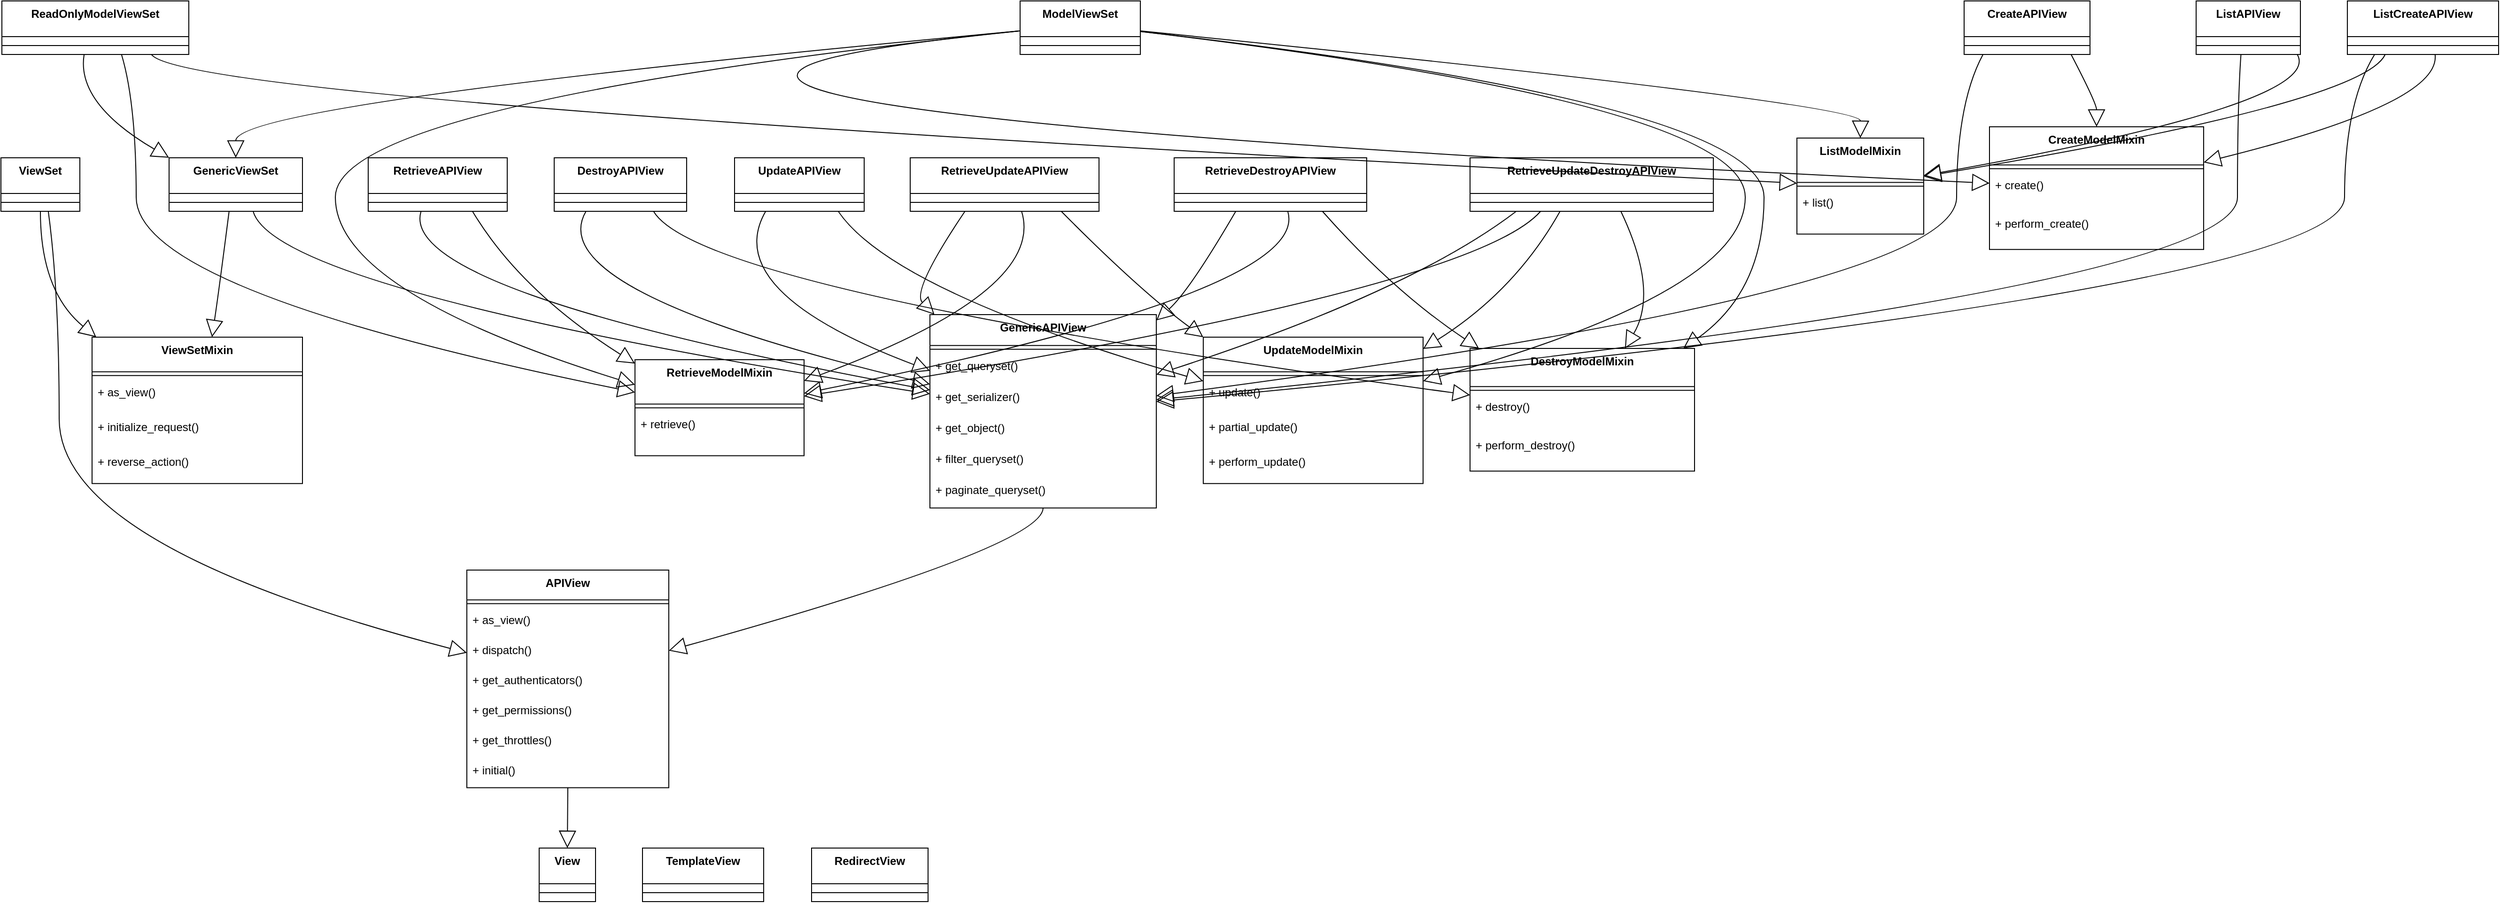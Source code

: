 <mxfile version="27.1.5">
  <diagram name="第 1 页" id="actc35agtgdjfvtxO-NS">
    <mxGraphModel dx="2376" dy="1325" grid="1" gridSize="10" guides="1" tooltips="1" connect="1" arrows="1" fold="1" page="1" pageScale="1" pageWidth="827" pageHeight="1169" math="0" shadow="0">
      <root>
        <mxCell id="0" />
        <mxCell id="1" parent="0" />
        <mxCell id="tINzB2LHruF0UwKxHcfC-1" value="View" style="swimlane;fontStyle=1;align=center;verticalAlign=top;childLayout=stackLayout;horizontal=1;startSize=38;horizontalStack=0;resizeParent=1;resizeParentMax=0;resizeLast=0;collapsible=0;marginBottom=0;" vertex="1" parent="1">
          <mxGeometry x="593" y="922" width="60" height="57" as="geometry" />
        </mxCell>
        <mxCell id="tINzB2LHruF0UwKxHcfC-2" style="line;strokeWidth=1;fillColor=none;align=left;verticalAlign=middle;spacingTop=-1;spacingLeft=3;spacingRight=3;rotatable=0;labelPosition=right;points=[];portConstraint=eastwest;strokeColor=inherit;" vertex="1" parent="tINzB2LHruF0UwKxHcfC-1">
          <mxGeometry y="38" width="60" height="19" as="geometry" />
        </mxCell>
        <mxCell id="tINzB2LHruF0UwKxHcfC-3" value="TemplateView" style="swimlane;fontStyle=1;align=center;verticalAlign=top;childLayout=stackLayout;horizontal=1;startSize=38;horizontalStack=0;resizeParent=1;resizeParentMax=0;resizeLast=0;collapsible=0;marginBottom=0;" vertex="1" parent="1">
          <mxGeometry x="703" y="922" width="129" height="57" as="geometry" />
        </mxCell>
        <mxCell id="tINzB2LHruF0UwKxHcfC-4" style="line;strokeWidth=1;fillColor=none;align=left;verticalAlign=middle;spacingTop=-1;spacingLeft=3;spacingRight=3;rotatable=0;labelPosition=right;points=[];portConstraint=eastwest;strokeColor=inherit;" vertex="1" parent="tINzB2LHruF0UwKxHcfC-3">
          <mxGeometry y="38" width="129" height="19" as="geometry" />
        </mxCell>
        <mxCell id="tINzB2LHruF0UwKxHcfC-5" value="RedirectView" style="swimlane;fontStyle=1;align=center;verticalAlign=top;childLayout=stackLayout;horizontal=1;startSize=38;horizontalStack=0;resizeParent=1;resizeParentMax=0;resizeLast=0;collapsible=0;marginBottom=0;" vertex="1" parent="1">
          <mxGeometry x="883" y="922" width="124" height="57" as="geometry" />
        </mxCell>
        <mxCell id="tINzB2LHruF0UwKxHcfC-6" style="line;strokeWidth=1;fillColor=none;align=left;verticalAlign=middle;spacingTop=-1;spacingLeft=3;spacingRight=3;rotatable=0;labelPosition=right;points=[];portConstraint=eastwest;strokeColor=inherit;" vertex="1" parent="tINzB2LHruF0UwKxHcfC-5">
          <mxGeometry y="38" width="124" height="19" as="geometry" />
        </mxCell>
        <mxCell id="tINzB2LHruF0UwKxHcfC-7" value="APIView" style="swimlane;fontStyle=1;align=center;verticalAlign=top;childLayout=stackLayout;horizontal=1;startSize=31.733;horizontalStack=0;resizeParent=1;resizeParentMax=0;resizeLast=0;collapsible=0;marginBottom=0;" vertex="1" parent="1">
          <mxGeometry x="516" y="626" width="215" height="231.733" as="geometry" />
        </mxCell>
        <mxCell id="tINzB2LHruF0UwKxHcfC-8" style="line;strokeWidth=1;fillColor=none;align=left;verticalAlign=middle;spacingTop=-1;spacingLeft=3;spacingRight=3;rotatable=0;labelPosition=right;points=[];portConstraint=eastwest;strokeColor=inherit;" vertex="1" parent="tINzB2LHruF0UwKxHcfC-7">
          <mxGeometry y="31.733" width="215" height="8" as="geometry" />
        </mxCell>
        <mxCell id="tINzB2LHruF0UwKxHcfC-9" value="+ as_view()" style="text;strokeColor=none;fillColor=none;align=left;verticalAlign=top;spacingLeft=4;spacingRight=4;overflow=hidden;rotatable=0;points=[[0,0.5],[1,0.5]];portConstraint=eastwest;" vertex="1" parent="tINzB2LHruF0UwKxHcfC-7">
          <mxGeometry y="39.733" width="215" height="32" as="geometry" />
        </mxCell>
        <mxCell id="tINzB2LHruF0UwKxHcfC-10" value="+ dispatch()" style="text;strokeColor=none;fillColor=none;align=left;verticalAlign=top;spacingLeft=4;spacingRight=4;overflow=hidden;rotatable=0;points=[[0,0.5],[1,0.5]];portConstraint=eastwest;" vertex="1" parent="tINzB2LHruF0UwKxHcfC-7">
          <mxGeometry y="71.733" width="215" height="32" as="geometry" />
        </mxCell>
        <mxCell id="tINzB2LHruF0UwKxHcfC-11" value="+ get_authenticators()" style="text;strokeColor=none;fillColor=none;align=left;verticalAlign=top;spacingLeft=4;spacingRight=4;overflow=hidden;rotatable=0;points=[[0,0.5],[1,0.5]];portConstraint=eastwest;" vertex="1" parent="tINzB2LHruF0UwKxHcfC-7">
          <mxGeometry y="103.733" width="215" height="32" as="geometry" />
        </mxCell>
        <mxCell id="tINzB2LHruF0UwKxHcfC-12" value="+ get_permissions()" style="text;strokeColor=none;fillColor=none;align=left;verticalAlign=top;spacingLeft=4;spacingRight=4;overflow=hidden;rotatable=0;points=[[0,0.5],[1,0.5]];portConstraint=eastwest;" vertex="1" parent="tINzB2LHruF0UwKxHcfC-7">
          <mxGeometry y="135.733" width="215" height="32" as="geometry" />
        </mxCell>
        <mxCell id="tINzB2LHruF0UwKxHcfC-13" value="+ get_throttles()" style="text;strokeColor=none;fillColor=none;align=left;verticalAlign=top;spacingLeft=4;spacingRight=4;overflow=hidden;rotatable=0;points=[[0,0.5],[1,0.5]];portConstraint=eastwest;" vertex="1" parent="tINzB2LHruF0UwKxHcfC-7">
          <mxGeometry y="167.733" width="215" height="32" as="geometry" />
        </mxCell>
        <mxCell id="tINzB2LHruF0UwKxHcfC-14" value="+ initial()" style="text;strokeColor=none;fillColor=none;align=left;verticalAlign=top;spacingLeft=4;spacingRight=4;overflow=hidden;rotatable=0;points=[[0,0.5],[1,0.5]];portConstraint=eastwest;" vertex="1" parent="tINzB2LHruF0UwKxHcfC-7">
          <mxGeometry y="199.733" width="215" height="32" as="geometry" />
        </mxCell>
        <mxCell id="tINzB2LHruF0UwKxHcfC-15" value="GenericAPIView" style="swimlane;fontStyle=1;align=center;verticalAlign=top;childLayout=stackLayout;horizontal=1;startSize=32.923;horizontalStack=0;resizeParent=1;resizeParentMax=0;resizeLast=0;collapsible=0;marginBottom=0;" vertex="1" parent="1">
          <mxGeometry x="1009" y="354" width="241" height="205.923" as="geometry" />
        </mxCell>
        <mxCell id="tINzB2LHruF0UwKxHcfC-16" style="line;strokeWidth=1;fillColor=none;align=left;verticalAlign=middle;spacingTop=-1;spacingLeft=3;spacingRight=3;rotatable=0;labelPosition=right;points=[];portConstraint=eastwest;strokeColor=inherit;" vertex="1" parent="tINzB2LHruF0UwKxHcfC-15">
          <mxGeometry y="32.923" width="241" height="8" as="geometry" />
        </mxCell>
        <mxCell id="tINzB2LHruF0UwKxHcfC-17" value="+ get_queryset()" style="text;strokeColor=none;fillColor=none;align=left;verticalAlign=top;spacingLeft=4;spacingRight=4;overflow=hidden;rotatable=0;points=[[0,0.5],[1,0.5]];portConstraint=eastwest;" vertex="1" parent="tINzB2LHruF0UwKxHcfC-15">
          <mxGeometry y="40.923" width="241" height="33" as="geometry" />
        </mxCell>
        <mxCell id="tINzB2LHruF0UwKxHcfC-18" value="+ get_serializer()" style="text;strokeColor=none;fillColor=none;align=left;verticalAlign=top;spacingLeft=4;spacingRight=4;overflow=hidden;rotatable=0;points=[[0,0.5],[1,0.5]];portConstraint=eastwest;" vertex="1" parent="tINzB2LHruF0UwKxHcfC-15">
          <mxGeometry y="73.923" width="241" height="33" as="geometry" />
        </mxCell>
        <mxCell id="tINzB2LHruF0UwKxHcfC-19" value="+ get_object()" style="text;strokeColor=none;fillColor=none;align=left;verticalAlign=top;spacingLeft=4;spacingRight=4;overflow=hidden;rotatable=0;points=[[0,0.5],[1,0.5]];portConstraint=eastwest;" vertex="1" parent="tINzB2LHruF0UwKxHcfC-15">
          <mxGeometry y="106.923" width="241" height="33" as="geometry" />
        </mxCell>
        <mxCell id="tINzB2LHruF0UwKxHcfC-20" value="+ filter_queryset()" style="text;strokeColor=none;fillColor=none;align=left;verticalAlign=top;spacingLeft=4;spacingRight=4;overflow=hidden;rotatable=0;points=[[0,0.5],[1,0.5]];portConstraint=eastwest;" vertex="1" parent="tINzB2LHruF0UwKxHcfC-15">
          <mxGeometry y="139.923" width="241" height="33" as="geometry" />
        </mxCell>
        <mxCell id="tINzB2LHruF0UwKxHcfC-21" value="+ paginate_queryset()" style="text;strokeColor=none;fillColor=none;align=left;verticalAlign=top;spacingLeft=4;spacingRight=4;overflow=hidden;rotatable=0;points=[[0,0.5],[1,0.5]];portConstraint=eastwest;" vertex="1" parent="tINzB2LHruF0UwKxHcfC-15">
          <mxGeometry y="172.923" width="241" height="33" as="geometry" />
        </mxCell>
        <mxCell id="tINzB2LHruF0UwKxHcfC-22" value="ViewSetMixin" style="swimlane;fontStyle=1;align=center;verticalAlign=top;childLayout=stackLayout;horizontal=1;startSize=36.889;horizontalStack=0;resizeParent=1;resizeParentMax=0;resizeLast=0;collapsible=0;marginBottom=0;" vertex="1" parent="1">
          <mxGeometry x="117" y="378" width="224" height="155.889" as="geometry" />
        </mxCell>
        <mxCell id="tINzB2LHruF0UwKxHcfC-23" style="line;strokeWidth=1;fillColor=none;align=left;verticalAlign=middle;spacingTop=-1;spacingLeft=3;spacingRight=3;rotatable=0;labelPosition=right;points=[];portConstraint=eastwest;strokeColor=inherit;" vertex="1" parent="tINzB2LHruF0UwKxHcfC-22">
          <mxGeometry y="36.889" width="224" height="8" as="geometry" />
        </mxCell>
        <mxCell id="tINzB2LHruF0UwKxHcfC-24" value="+ as_view()" style="text;strokeColor=none;fillColor=none;align=left;verticalAlign=top;spacingLeft=4;spacingRight=4;overflow=hidden;rotatable=0;points=[[0,0.5],[1,0.5]];portConstraint=eastwest;" vertex="1" parent="tINzB2LHruF0UwKxHcfC-22">
          <mxGeometry y="44.889" width="224" height="37" as="geometry" />
        </mxCell>
        <mxCell id="tINzB2LHruF0UwKxHcfC-25" value="+ initialize_request()" style="text;strokeColor=none;fillColor=none;align=left;verticalAlign=top;spacingLeft=4;spacingRight=4;overflow=hidden;rotatable=0;points=[[0,0.5],[1,0.5]];portConstraint=eastwest;" vertex="1" parent="tINzB2LHruF0UwKxHcfC-22">
          <mxGeometry y="81.889" width="224" height="37" as="geometry" />
        </mxCell>
        <mxCell id="tINzB2LHruF0UwKxHcfC-26" value="+ reverse_action()" style="text;strokeColor=none;fillColor=none;align=left;verticalAlign=top;spacingLeft=4;spacingRight=4;overflow=hidden;rotatable=0;points=[[0,0.5],[1,0.5]];portConstraint=eastwest;" vertex="1" parent="tINzB2LHruF0UwKxHcfC-22">
          <mxGeometry y="118.889" width="224" height="37" as="geometry" />
        </mxCell>
        <mxCell id="tINzB2LHruF0UwKxHcfC-27" value="ViewSet" style="swimlane;fontStyle=1;align=center;verticalAlign=top;childLayout=stackLayout;horizontal=1;startSize=38;horizontalStack=0;resizeParent=1;resizeParentMax=0;resizeLast=0;collapsible=0;marginBottom=0;" vertex="1" parent="1">
          <mxGeometry x="20" y="187" width="84" height="57" as="geometry" />
        </mxCell>
        <mxCell id="tINzB2LHruF0UwKxHcfC-28" style="line;strokeWidth=1;fillColor=none;align=left;verticalAlign=middle;spacingTop=-1;spacingLeft=3;spacingRight=3;rotatable=0;labelPosition=right;points=[];portConstraint=eastwest;strokeColor=inherit;" vertex="1" parent="tINzB2LHruF0UwKxHcfC-27">
          <mxGeometry y="38" width="84" height="19" as="geometry" />
        </mxCell>
        <mxCell id="tINzB2LHruF0UwKxHcfC-29" value="GenericViewSet" style="swimlane;fontStyle=1;align=center;verticalAlign=top;childLayout=stackLayout;horizontal=1;startSize=38;horizontalStack=0;resizeParent=1;resizeParentMax=0;resizeLast=0;collapsible=0;marginBottom=0;" vertex="1" parent="1">
          <mxGeometry x="199" y="187" width="142" height="57" as="geometry" />
        </mxCell>
        <mxCell id="tINzB2LHruF0UwKxHcfC-30" style="line;strokeWidth=1;fillColor=none;align=left;verticalAlign=middle;spacingTop=-1;spacingLeft=3;spacingRight=3;rotatable=0;labelPosition=right;points=[];portConstraint=eastwest;strokeColor=inherit;" vertex="1" parent="tINzB2LHruF0UwKxHcfC-29">
          <mxGeometry y="38" width="142" height="19" as="geometry" />
        </mxCell>
        <mxCell id="tINzB2LHruF0UwKxHcfC-31" value="ReadOnlyModelViewSet" style="swimlane;fontStyle=1;align=center;verticalAlign=top;childLayout=stackLayout;horizontal=1;startSize=38;horizontalStack=0;resizeParent=1;resizeParentMax=0;resizeLast=0;collapsible=0;marginBottom=0;" vertex="1" parent="1">
          <mxGeometry x="21" y="20" width="199" height="57" as="geometry" />
        </mxCell>
        <mxCell id="tINzB2LHruF0UwKxHcfC-32" style="line;strokeWidth=1;fillColor=none;align=left;verticalAlign=middle;spacingTop=-1;spacingLeft=3;spacingRight=3;rotatable=0;labelPosition=right;points=[];portConstraint=eastwest;strokeColor=inherit;" vertex="1" parent="tINzB2LHruF0UwKxHcfC-31">
          <mxGeometry y="38" width="199" height="19" as="geometry" />
        </mxCell>
        <mxCell id="tINzB2LHruF0UwKxHcfC-33" value="ModelViewSet" style="swimlane;fontStyle=1;align=center;verticalAlign=top;childLayout=stackLayout;horizontal=1;startSize=38;horizontalStack=0;resizeParent=1;resizeParentMax=0;resizeLast=0;collapsible=0;marginBottom=0;" vertex="1" parent="1">
          <mxGeometry x="1105" y="20" width="128" height="57" as="geometry" />
        </mxCell>
        <mxCell id="tINzB2LHruF0UwKxHcfC-34" style="line;strokeWidth=1;fillColor=none;align=left;verticalAlign=middle;spacingTop=-1;spacingLeft=3;spacingRight=3;rotatable=0;labelPosition=right;points=[];portConstraint=eastwest;strokeColor=inherit;" vertex="1" parent="tINzB2LHruF0UwKxHcfC-33">
          <mxGeometry y="38" width="128" height="19" as="geometry" />
        </mxCell>
        <mxCell id="tINzB2LHruF0UwKxHcfC-35" value="CreateModelMixin" style="swimlane;fontStyle=1;align=center;verticalAlign=top;childLayout=stackLayout;horizontal=1;startSize=40.571;horizontalStack=0;resizeParent=1;resizeParentMax=0;resizeLast=0;collapsible=0;marginBottom=0;" vertex="1" parent="1">
          <mxGeometry x="2137" y="154" width="228" height="130.571" as="geometry" />
        </mxCell>
        <mxCell id="tINzB2LHruF0UwKxHcfC-36" style="line;strokeWidth=1;fillColor=none;align=left;verticalAlign=middle;spacingTop=-1;spacingLeft=3;spacingRight=3;rotatable=0;labelPosition=right;points=[];portConstraint=eastwest;strokeColor=inherit;" vertex="1" parent="tINzB2LHruF0UwKxHcfC-35">
          <mxGeometry y="40.571" width="228" height="8" as="geometry" />
        </mxCell>
        <mxCell id="tINzB2LHruF0UwKxHcfC-37" value="+ create()" style="text;strokeColor=none;fillColor=none;align=left;verticalAlign=top;spacingLeft=4;spacingRight=4;overflow=hidden;rotatable=0;points=[[0,0.5],[1,0.5]];portConstraint=eastwest;" vertex="1" parent="tINzB2LHruF0UwKxHcfC-35">
          <mxGeometry y="48.571" width="228" height="41" as="geometry" />
        </mxCell>
        <mxCell id="tINzB2LHruF0UwKxHcfC-38" value="+ perform_create()" style="text;strokeColor=none;fillColor=none;align=left;verticalAlign=top;spacingLeft=4;spacingRight=4;overflow=hidden;rotatable=0;points=[[0,0.5],[1,0.5]];portConstraint=eastwest;" vertex="1" parent="tINzB2LHruF0UwKxHcfC-35">
          <mxGeometry y="89.571" width="228" height="41" as="geometry" />
        </mxCell>
        <mxCell id="tINzB2LHruF0UwKxHcfC-39" value="ListModelMixin" style="swimlane;fontStyle=1;align=center;verticalAlign=top;childLayout=stackLayout;horizontal=1;startSize=47.2;horizontalStack=0;resizeParent=1;resizeParentMax=0;resizeLast=0;collapsible=0;marginBottom=0;" vertex="1" parent="1">
          <mxGeometry x="1932" y="166" width="135" height="102.2" as="geometry" />
        </mxCell>
        <mxCell id="tINzB2LHruF0UwKxHcfC-40" style="line;strokeWidth=1;fillColor=none;align=left;verticalAlign=middle;spacingTop=-1;spacingLeft=3;spacingRight=3;rotatable=0;labelPosition=right;points=[];portConstraint=eastwest;strokeColor=inherit;" vertex="1" parent="tINzB2LHruF0UwKxHcfC-39">
          <mxGeometry y="47.2" width="135" height="8" as="geometry" />
        </mxCell>
        <mxCell id="tINzB2LHruF0UwKxHcfC-41" value="+ list()" style="text;strokeColor=none;fillColor=none;align=left;verticalAlign=top;spacingLeft=4;spacingRight=4;overflow=hidden;rotatable=0;points=[[0,0.5],[1,0.5]];portConstraint=eastwest;" vertex="1" parent="tINzB2LHruF0UwKxHcfC-39">
          <mxGeometry y="55.2" width="135" height="47" as="geometry" />
        </mxCell>
        <mxCell id="tINzB2LHruF0UwKxHcfC-42" value="RetrieveModelMixin" style="swimlane;fontStyle=1;align=center;verticalAlign=top;childLayout=stackLayout;horizontal=1;startSize=47.2;horizontalStack=0;resizeParent=1;resizeParentMax=0;resizeLast=0;collapsible=0;marginBottom=0;" vertex="1" parent="1">
          <mxGeometry x="695" y="402" width="180" height="102.2" as="geometry" />
        </mxCell>
        <mxCell id="tINzB2LHruF0UwKxHcfC-43" style="line;strokeWidth=1;fillColor=none;align=left;verticalAlign=middle;spacingTop=-1;spacingLeft=3;spacingRight=3;rotatable=0;labelPosition=right;points=[];portConstraint=eastwest;strokeColor=inherit;" vertex="1" parent="tINzB2LHruF0UwKxHcfC-42">
          <mxGeometry y="47.2" width="180" height="8" as="geometry" />
        </mxCell>
        <mxCell id="tINzB2LHruF0UwKxHcfC-44" value="+ retrieve()" style="text;strokeColor=none;fillColor=none;align=left;verticalAlign=top;spacingLeft=4;spacingRight=4;overflow=hidden;rotatable=0;points=[[0,0.5],[1,0.5]];portConstraint=eastwest;" vertex="1" parent="tINzB2LHruF0UwKxHcfC-42">
          <mxGeometry y="55.2" width="180" height="47" as="geometry" />
        </mxCell>
        <mxCell id="tINzB2LHruF0UwKxHcfC-45" value="UpdateModelMixin" style="swimlane;fontStyle=1;align=center;verticalAlign=top;childLayout=stackLayout;horizontal=1;startSize=36.889;horizontalStack=0;resizeParent=1;resizeParentMax=0;resizeLast=0;collapsible=0;marginBottom=0;" vertex="1" parent="1">
          <mxGeometry x="1300" y="378" width="234" height="155.889" as="geometry" />
        </mxCell>
        <mxCell id="tINzB2LHruF0UwKxHcfC-46" style="line;strokeWidth=1;fillColor=none;align=left;verticalAlign=middle;spacingTop=-1;spacingLeft=3;spacingRight=3;rotatable=0;labelPosition=right;points=[];portConstraint=eastwest;strokeColor=inherit;" vertex="1" parent="tINzB2LHruF0UwKxHcfC-45">
          <mxGeometry y="36.889" width="234" height="8" as="geometry" />
        </mxCell>
        <mxCell id="tINzB2LHruF0UwKxHcfC-47" value="+ update()" style="text;strokeColor=none;fillColor=none;align=left;verticalAlign=top;spacingLeft=4;spacingRight=4;overflow=hidden;rotatable=0;points=[[0,0.5],[1,0.5]];portConstraint=eastwest;" vertex="1" parent="tINzB2LHruF0UwKxHcfC-45">
          <mxGeometry y="44.889" width="234" height="37" as="geometry" />
        </mxCell>
        <mxCell id="tINzB2LHruF0UwKxHcfC-48" value="+ partial_update()" style="text;strokeColor=none;fillColor=none;align=left;verticalAlign=top;spacingLeft=4;spacingRight=4;overflow=hidden;rotatable=0;points=[[0,0.5],[1,0.5]];portConstraint=eastwest;" vertex="1" parent="tINzB2LHruF0UwKxHcfC-45">
          <mxGeometry y="81.889" width="234" height="37" as="geometry" />
        </mxCell>
        <mxCell id="tINzB2LHruF0UwKxHcfC-49" value="+ perform_update()" style="text;strokeColor=none;fillColor=none;align=left;verticalAlign=top;spacingLeft=4;spacingRight=4;overflow=hidden;rotatable=0;points=[[0,0.5],[1,0.5]];portConstraint=eastwest;" vertex="1" parent="tINzB2LHruF0UwKxHcfC-45">
          <mxGeometry y="118.889" width="234" height="37" as="geometry" />
        </mxCell>
        <mxCell id="tINzB2LHruF0UwKxHcfC-50" value="DestroyModelMixin" style="swimlane;fontStyle=1;align=center;verticalAlign=top;childLayout=stackLayout;horizontal=1;startSize=40.571;horizontalStack=0;resizeParent=1;resizeParentMax=0;resizeLast=0;collapsible=0;marginBottom=0;" vertex="1" parent="1">
          <mxGeometry x="1584" y="390" width="239" height="130.571" as="geometry" />
        </mxCell>
        <mxCell id="tINzB2LHruF0UwKxHcfC-51" style="line;strokeWidth=1;fillColor=none;align=left;verticalAlign=middle;spacingTop=-1;spacingLeft=3;spacingRight=3;rotatable=0;labelPosition=right;points=[];portConstraint=eastwest;strokeColor=inherit;" vertex="1" parent="tINzB2LHruF0UwKxHcfC-50">
          <mxGeometry y="40.571" width="239" height="8" as="geometry" />
        </mxCell>
        <mxCell id="tINzB2LHruF0UwKxHcfC-52" value="+ destroy()" style="text;strokeColor=none;fillColor=none;align=left;verticalAlign=top;spacingLeft=4;spacingRight=4;overflow=hidden;rotatable=0;points=[[0,0.5],[1,0.5]];portConstraint=eastwest;" vertex="1" parent="tINzB2LHruF0UwKxHcfC-50">
          <mxGeometry y="48.571" width="239" height="41" as="geometry" />
        </mxCell>
        <mxCell id="tINzB2LHruF0UwKxHcfC-53" value="+ perform_destroy()" style="text;strokeColor=none;fillColor=none;align=left;verticalAlign=top;spacingLeft=4;spacingRight=4;overflow=hidden;rotatable=0;points=[[0,0.5],[1,0.5]];portConstraint=eastwest;" vertex="1" parent="tINzB2LHruF0UwKxHcfC-50">
          <mxGeometry y="89.571" width="239" height="41" as="geometry" />
        </mxCell>
        <mxCell id="tINzB2LHruF0UwKxHcfC-54" value="CreateAPIView" style="swimlane;fontStyle=1;align=center;verticalAlign=top;childLayout=stackLayout;horizontal=1;startSize=38;horizontalStack=0;resizeParent=1;resizeParentMax=0;resizeLast=0;collapsible=0;marginBottom=0;" vertex="1" parent="1">
          <mxGeometry x="2110" y="20" width="134" height="57" as="geometry" />
        </mxCell>
        <mxCell id="tINzB2LHruF0UwKxHcfC-55" style="line;strokeWidth=1;fillColor=none;align=left;verticalAlign=middle;spacingTop=-1;spacingLeft=3;spacingRight=3;rotatable=0;labelPosition=right;points=[];portConstraint=eastwest;strokeColor=inherit;" vertex="1" parent="tINzB2LHruF0UwKxHcfC-54">
          <mxGeometry y="38" width="134" height="19" as="geometry" />
        </mxCell>
        <mxCell id="tINzB2LHruF0UwKxHcfC-56" value="ListAPIView" style="swimlane;fontStyle=1;align=center;verticalAlign=top;childLayout=stackLayout;horizontal=1;startSize=38;horizontalStack=0;resizeParent=1;resizeParentMax=0;resizeLast=0;collapsible=0;marginBottom=0;" vertex="1" parent="1">
          <mxGeometry x="2357" y="20" width="111" height="57" as="geometry" />
        </mxCell>
        <mxCell id="tINzB2LHruF0UwKxHcfC-57" style="line;strokeWidth=1;fillColor=none;align=left;verticalAlign=middle;spacingTop=-1;spacingLeft=3;spacingRight=3;rotatable=0;labelPosition=right;points=[];portConstraint=eastwest;strokeColor=inherit;" vertex="1" parent="tINzB2LHruF0UwKxHcfC-56">
          <mxGeometry y="38" width="111" height="19" as="geometry" />
        </mxCell>
        <mxCell id="tINzB2LHruF0UwKxHcfC-58" value="RetrieveAPIView" style="swimlane;fontStyle=1;align=center;verticalAlign=top;childLayout=stackLayout;horizontal=1;startSize=38;horizontalStack=0;resizeParent=1;resizeParentMax=0;resizeLast=0;collapsible=0;marginBottom=0;" vertex="1" parent="1">
          <mxGeometry x="411" y="187" width="148" height="57" as="geometry" />
        </mxCell>
        <mxCell id="tINzB2LHruF0UwKxHcfC-59" style="line;strokeWidth=1;fillColor=none;align=left;verticalAlign=middle;spacingTop=-1;spacingLeft=3;spacingRight=3;rotatable=0;labelPosition=right;points=[];portConstraint=eastwest;strokeColor=inherit;" vertex="1" parent="tINzB2LHruF0UwKxHcfC-58">
          <mxGeometry y="38" width="148" height="19" as="geometry" />
        </mxCell>
        <mxCell id="tINzB2LHruF0UwKxHcfC-60" value="DestroyAPIView" style="swimlane;fontStyle=1;align=center;verticalAlign=top;childLayout=stackLayout;horizontal=1;startSize=38;horizontalStack=0;resizeParent=1;resizeParentMax=0;resizeLast=0;collapsible=0;marginBottom=0;" vertex="1" parent="1">
          <mxGeometry x="609" y="187" width="141" height="57" as="geometry" />
        </mxCell>
        <mxCell id="tINzB2LHruF0UwKxHcfC-61" style="line;strokeWidth=1;fillColor=none;align=left;verticalAlign=middle;spacingTop=-1;spacingLeft=3;spacingRight=3;rotatable=0;labelPosition=right;points=[];portConstraint=eastwest;strokeColor=inherit;" vertex="1" parent="tINzB2LHruF0UwKxHcfC-60">
          <mxGeometry y="38" width="141" height="19" as="geometry" />
        </mxCell>
        <mxCell id="tINzB2LHruF0UwKxHcfC-62" value="UpdateAPIView" style="swimlane;fontStyle=1;align=center;verticalAlign=top;childLayout=stackLayout;horizontal=1;startSize=38;horizontalStack=0;resizeParent=1;resizeParentMax=0;resizeLast=0;collapsible=0;marginBottom=0;" vertex="1" parent="1">
          <mxGeometry x="801" y="187" width="138" height="57" as="geometry" />
        </mxCell>
        <mxCell id="tINzB2LHruF0UwKxHcfC-63" style="line;strokeWidth=1;fillColor=none;align=left;verticalAlign=middle;spacingTop=-1;spacingLeft=3;spacingRight=3;rotatable=0;labelPosition=right;points=[];portConstraint=eastwest;strokeColor=inherit;" vertex="1" parent="tINzB2LHruF0UwKxHcfC-62">
          <mxGeometry y="38" width="138" height="19" as="geometry" />
        </mxCell>
        <mxCell id="tINzB2LHruF0UwKxHcfC-64" value="ListCreateAPIView" style="swimlane;fontStyle=1;align=center;verticalAlign=top;childLayout=stackLayout;horizontal=1;startSize=38;horizontalStack=0;resizeParent=1;resizeParentMax=0;resizeLast=0;collapsible=0;marginBottom=0;" vertex="1" parent="1">
          <mxGeometry x="2518" y="20" width="161" height="57" as="geometry" />
        </mxCell>
        <mxCell id="tINzB2LHruF0UwKxHcfC-65" style="line;strokeWidth=1;fillColor=none;align=left;verticalAlign=middle;spacingTop=-1;spacingLeft=3;spacingRight=3;rotatable=0;labelPosition=right;points=[];portConstraint=eastwest;strokeColor=inherit;" vertex="1" parent="tINzB2LHruF0UwKxHcfC-64">
          <mxGeometry y="38" width="161" height="19" as="geometry" />
        </mxCell>
        <mxCell id="tINzB2LHruF0UwKxHcfC-66" value="RetrieveUpdateAPIView" style="swimlane;fontStyle=1;align=center;verticalAlign=top;childLayout=stackLayout;horizontal=1;startSize=38;horizontalStack=0;resizeParent=1;resizeParentMax=0;resizeLast=0;collapsible=0;marginBottom=0;" vertex="1" parent="1">
          <mxGeometry x="988" y="187" width="201" height="57" as="geometry" />
        </mxCell>
        <mxCell id="tINzB2LHruF0UwKxHcfC-67" style="line;strokeWidth=1;fillColor=none;align=left;verticalAlign=middle;spacingTop=-1;spacingLeft=3;spacingRight=3;rotatable=0;labelPosition=right;points=[];portConstraint=eastwest;strokeColor=inherit;" vertex="1" parent="tINzB2LHruF0UwKxHcfC-66">
          <mxGeometry y="38" width="201" height="19" as="geometry" />
        </mxCell>
        <mxCell id="tINzB2LHruF0UwKxHcfC-68" value="RetrieveDestroyAPIView" style="swimlane;fontStyle=1;align=center;verticalAlign=top;childLayout=stackLayout;horizontal=1;startSize=38;horizontalStack=0;resizeParent=1;resizeParentMax=0;resizeLast=0;collapsible=0;marginBottom=0;" vertex="1" parent="1">
          <mxGeometry x="1269" y="187" width="205" height="57" as="geometry" />
        </mxCell>
        <mxCell id="tINzB2LHruF0UwKxHcfC-69" style="line;strokeWidth=1;fillColor=none;align=left;verticalAlign=middle;spacingTop=-1;spacingLeft=3;spacingRight=3;rotatable=0;labelPosition=right;points=[];portConstraint=eastwest;strokeColor=inherit;" vertex="1" parent="tINzB2LHruF0UwKxHcfC-68">
          <mxGeometry y="38" width="205" height="19" as="geometry" />
        </mxCell>
        <mxCell id="tINzB2LHruF0UwKxHcfC-70" value="RetrieveUpdateDestroyAPIView" style="swimlane;fontStyle=1;align=center;verticalAlign=top;childLayout=stackLayout;horizontal=1;startSize=38;horizontalStack=0;resizeParent=1;resizeParentMax=0;resizeLast=0;collapsible=0;marginBottom=0;" vertex="1" parent="1">
          <mxGeometry x="1584" y="187" width="259" height="57" as="geometry" />
        </mxCell>
        <mxCell id="tINzB2LHruF0UwKxHcfC-71" style="line;strokeWidth=1;fillColor=none;align=left;verticalAlign=middle;spacingTop=-1;spacingLeft=3;spacingRight=3;rotatable=0;labelPosition=right;points=[];portConstraint=eastwest;strokeColor=inherit;" vertex="1" parent="tINzB2LHruF0UwKxHcfC-70">
          <mxGeometry y="38" width="259" height="19" as="geometry" />
        </mxCell>
        <mxCell id="tINzB2LHruF0UwKxHcfC-72" value="" style="curved=1;startArrow=block;startSize=16;startFill=0;endArrow=none;exitX=0.5;exitY=0;entryX=0.5;entryY=1;rounded=0;" edge="1" parent="1" source="tINzB2LHruF0UwKxHcfC-1" target="tINzB2LHruF0UwKxHcfC-7">
          <mxGeometry relative="1" as="geometry">
            <Array as="points" />
          </mxGeometry>
        </mxCell>
        <mxCell id="tINzB2LHruF0UwKxHcfC-73" value="" style="curved=1;startArrow=block;startSize=16;startFill=0;endArrow=none;exitX=1;exitY=0.37;entryX=0.5;entryY=1;rounded=0;" edge="1" parent="1" source="tINzB2LHruF0UwKxHcfC-7" target="tINzB2LHruF0UwKxHcfC-15">
          <mxGeometry relative="1" as="geometry">
            <Array as="points">
              <mxPoint x="1129" y="601" />
            </Array>
          </mxGeometry>
        </mxCell>
        <mxCell id="tINzB2LHruF0UwKxHcfC-74" value="" style="curved=1;startArrow=block;startSize=16;startFill=0;endArrow=none;exitX=0.02;exitY=0;entryX=0.5;entryY=1;rounded=0;" edge="1" parent="1" source="tINzB2LHruF0UwKxHcfC-22" target="tINzB2LHruF0UwKxHcfC-27">
          <mxGeometry relative="1" as="geometry">
            <Array as="points">
              <mxPoint x="62" y="329" />
            </Array>
          </mxGeometry>
        </mxCell>
        <mxCell id="tINzB2LHruF0UwKxHcfC-75" value="" style="curved=1;startArrow=block;startSize=16;startFill=0;endArrow=none;exitX=0;exitY=0.38;entryX=0.6;entryY=1;rounded=0;" edge="1" parent="1" source="tINzB2LHruF0UwKxHcfC-7" target="tINzB2LHruF0UwKxHcfC-27">
          <mxGeometry relative="1" as="geometry">
            <Array as="points">
              <mxPoint x="82" y="601" />
              <mxPoint x="82" y="329" />
            </Array>
          </mxGeometry>
        </mxCell>
        <mxCell id="tINzB2LHruF0UwKxHcfC-76" value="" style="curved=1;startArrow=block;startSize=16;startFill=0;endArrow=none;exitX=0.57;exitY=0;entryX=0.45;entryY=1;rounded=0;" edge="1" parent="1" source="tINzB2LHruF0UwKxHcfC-22" target="tINzB2LHruF0UwKxHcfC-29">
          <mxGeometry relative="1" as="geometry">
            <Array as="points">
              <mxPoint x="252" y="329" />
            </Array>
          </mxGeometry>
        </mxCell>
        <mxCell id="tINzB2LHruF0UwKxHcfC-77" value="" style="curved=1;startArrow=block;startSize=16;startFill=0;endArrow=none;exitX=0;exitY=0.41;entryX=0.63;entryY=1;rounded=0;" edge="1" parent="1" source="tINzB2LHruF0UwKxHcfC-15" target="tINzB2LHruF0UwKxHcfC-29">
          <mxGeometry relative="1" as="geometry">
            <Array as="points">
              <mxPoint x="313" y="329" />
            </Array>
          </mxGeometry>
        </mxCell>
        <mxCell id="tINzB2LHruF0UwKxHcfC-78" value="" style="curved=1;startArrow=block;startSize=16;startFill=0;endArrow=none;exitX=0;exitY=0;entryX=0.44;entryY=1;rounded=0;" edge="1" parent="1" source="tINzB2LHruF0UwKxHcfC-29" target="tINzB2LHruF0UwKxHcfC-31">
          <mxGeometry relative="1" as="geometry">
            <Array as="points">
              <mxPoint x="100" y="129" />
            </Array>
          </mxGeometry>
        </mxCell>
        <mxCell id="tINzB2LHruF0UwKxHcfC-79" value="" style="curved=1;startArrow=block;startSize=16;startFill=0;endArrow=none;exitX=0;exitY=0.34;entryX=0.64;entryY=1;rounded=0;" edge="1" parent="1" source="tINzB2LHruF0UwKxHcfC-42" target="tINzB2LHruF0UwKxHcfC-31">
          <mxGeometry relative="1" as="geometry">
            <Array as="points">
              <mxPoint x="164" y="329" />
              <mxPoint x="164" y="129" />
            </Array>
          </mxGeometry>
        </mxCell>
        <mxCell id="tINzB2LHruF0UwKxHcfC-80" value="" style="curved=1;startArrow=block;startSize=16;startFill=0;endArrow=none;exitX=0;exitY=0.47;entryX=0.8;entryY=1;rounded=0;" edge="1" parent="1" source="tINzB2LHruF0UwKxHcfC-39" target="tINzB2LHruF0UwKxHcfC-31">
          <mxGeometry relative="1" as="geometry">
            <Array as="points">
              <mxPoint x="217" y="129" />
            </Array>
          </mxGeometry>
        </mxCell>
        <mxCell id="tINzB2LHruF0UwKxHcfC-81" value="" style="curved=1;startArrow=block;startSize=16;startFill=0;endArrow=none;exitX=0.5;exitY=0;entryX=0;entryY=0.56;rounded=0;" edge="1" parent="1" source="tINzB2LHruF0UwKxHcfC-29" target="tINzB2LHruF0UwKxHcfC-33">
          <mxGeometry relative="1" as="geometry">
            <Array as="points">
              <mxPoint x="270" y="129" />
            </Array>
          </mxGeometry>
        </mxCell>
        <mxCell id="tINzB2LHruF0UwKxHcfC-82" value="" style="curved=1;startArrow=block;startSize=16;startFill=0;endArrow=none;exitX=0;exitY=0.46;entryX=0;entryY=0.56;rounded=0;" edge="1" parent="1" source="tINzB2LHruF0UwKxHcfC-35" target="tINzB2LHruF0UwKxHcfC-33">
          <mxGeometry relative="1" as="geometry">
            <Array as="points">
              <mxPoint x="323" y="129" />
            </Array>
          </mxGeometry>
        </mxCell>
        <mxCell id="tINzB2LHruF0UwKxHcfC-83" value="" style="curved=1;startArrow=block;startSize=16;startFill=0;endArrow=none;exitX=0;exitY=0.26;entryX=0;entryY=0.56;rounded=0;" edge="1" parent="1" source="tINzB2LHruF0UwKxHcfC-42" target="tINzB2LHruF0UwKxHcfC-33">
          <mxGeometry relative="1" as="geometry">
            <Array as="points">
              <mxPoint x="376" y="329" />
              <mxPoint x="376" y="129" />
            </Array>
          </mxGeometry>
        </mxCell>
        <mxCell id="tINzB2LHruF0UwKxHcfC-84" value="" style="curved=1;startArrow=block;startSize=16;startFill=0;endArrow=none;exitX=1;exitY=0.3;entryX=1;entryY=0.57;rounded=0;" edge="1" parent="1" source="tINzB2LHruF0UwKxHcfC-45" target="tINzB2LHruF0UwKxHcfC-33">
          <mxGeometry relative="1" as="geometry">
            <Array as="points">
              <mxPoint x="1877" y="329" />
              <mxPoint x="1877" y="129" />
            </Array>
          </mxGeometry>
        </mxCell>
        <mxCell id="tINzB2LHruF0UwKxHcfC-85" value="" style="curved=1;startArrow=block;startSize=16;startFill=0;endArrow=none;exitX=0.95;exitY=0;entryX=1;entryY=0.57;rounded=0;" edge="1" parent="1" source="tINzB2LHruF0UwKxHcfC-50" target="tINzB2LHruF0UwKxHcfC-33">
          <mxGeometry relative="1" as="geometry">
            <Array as="points">
              <mxPoint x="1897" y="329" />
              <mxPoint x="1897" y="129" />
            </Array>
          </mxGeometry>
        </mxCell>
        <mxCell id="tINzB2LHruF0UwKxHcfC-86" value="" style="curved=1;startArrow=block;startSize=16;startFill=0;endArrow=none;exitX=0.5;exitY=0;entryX=1;entryY=0.56;rounded=0;" edge="1" parent="1" source="tINzB2LHruF0UwKxHcfC-39" target="tINzB2LHruF0UwKxHcfC-33">
          <mxGeometry relative="1" as="geometry">
            <Array as="points">
              <mxPoint x="2000" y="129" />
            </Array>
          </mxGeometry>
        </mxCell>
        <mxCell id="tINzB2LHruF0UwKxHcfC-87" value="" style="curved=1;startArrow=block;startSize=16;startFill=0;endArrow=none;exitX=1;exitY=0.42;entryX=0.15;entryY=1;rounded=0;" edge="1" parent="1" source="tINzB2LHruF0UwKxHcfC-15" target="tINzB2LHruF0UwKxHcfC-54">
          <mxGeometry relative="1" as="geometry">
            <Array as="points">
              <mxPoint x="2102" y="329" />
              <mxPoint x="2102" y="129" />
            </Array>
          </mxGeometry>
        </mxCell>
        <mxCell id="tINzB2LHruF0UwKxHcfC-88" value="" style="curved=1;startArrow=block;startSize=16;startFill=0;endArrow=none;exitX=0.5;exitY=0;entryX=0.85;entryY=1;rounded=0;" edge="1" parent="1" source="tINzB2LHruF0UwKxHcfC-35" target="tINzB2LHruF0UwKxHcfC-54">
          <mxGeometry relative="1" as="geometry">
            <Array as="points">
              <mxPoint x="2251" y="129" />
            </Array>
          </mxGeometry>
        </mxCell>
        <mxCell id="tINzB2LHruF0UwKxHcfC-89" value="" style="curved=1;startArrow=block;startSize=16;startFill=0;endArrow=none;exitX=1;exitY=0.44;entryX=0.43;entryY=1;rounded=0;" edge="1" parent="1" source="tINzB2LHruF0UwKxHcfC-15" target="tINzB2LHruF0UwKxHcfC-56">
          <mxGeometry relative="1" as="geometry">
            <Array as="points">
              <mxPoint x="2401" y="329" />
              <mxPoint x="2401" y="129" />
            </Array>
          </mxGeometry>
        </mxCell>
        <mxCell id="tINzB2LHruF0UwKxHcfC-90" value="" style="curved=1;startArrow=block;startSize=16;startFill=0;endArrow=none;exitX=1;exitY=0.39;entryX=0.97;entryY=1;rounded=0;" edge="1" parent="1" source="tINzB2LHruF0UwKxHcfC-39" target="tINzB2LHruF0UwKxHcfC-56">
          <mxGeometry relative="1" as="geometry">
            <Array as="points">
              <mxPoint x="2495" y="129" />
            </Array>
          </mxGeometry>
        </mxCell>
        <mxCell id="tINzB2LHruF0UwKxHcfC-91" value="" style="curved=1;startArrow=block;startSize=16;startFill=0;endArrow=none;exitX=0;exitY=0.39;entryX=0.38;entryY=1;rounded=0;" edge="1" parent="1" source="tINzB2LHruF0UwKxHcfC-15" target="tINzB2LHruF0UwKxHcfC-58">
          <mxGeometry relative="1" as="geometry">
            <Array as="points">
              <mxPoint x="441" y="329" />
            </Array>
          </mxGeometry>
        </mxCell>
        <mxCell id="tINzB2LHruF0UwKxHcfC-92" value="" style="curved=1;startArrow=block;startSize=16;startFill=0;endArrow=none;exitX=0;exitY=0.04;entryX=0.75;entryY=1;rounded=0;" edge="1" parent="1" source="tINzB2LHruF0UwKxHcfC-42" target="tINzB2LHruF0UwKxHcfC-58">
          <mxGeometry relative="1" as="geometry">
            <Array as="points">
              <mxPoint x="573" y="329" />
            </Array>
          </mxGeometry>
        </mxCell>
        <mxCell id="tINzB2LHruF0UwKxHcfC-93" value="" style="curved=1;startArrow=block;startSize=16;startFill=0;endArrow=none;exitX=0;exitY=0.36;entryX=0.24;entryY=1;rounded=0;" edge="1" parent="1" source="tINzB2LHruF0UwKxHcfC-15" target="tINzB2LHruF0UwKxHcfC-60">
          <mxGeometry relative="1" as="geometry">
            <Array as="points">
              <mxPoint x="593" y="329" />
            </Array>
          </mxGeometry>
        </mxCell>
        <mxCell id="tINzB2LHruF0UwKxHcfC-94" value="" style="curved=1;startArrow=block;startSize=16;startFill=0;endArrow=none;exitX=0;exitY=0.38;entryX=0.75;entryY=1;rounded=0;" edge="1" parent="1" source="tINzB2LHruF0UwKxHcfC-50" target="tINzB2LHruF0UwKxHcfC-60">
          <mxGeometry relative="1" as="geometry">
            <Array as="points">
              <mxPoint x="765" y="329" />
            </Array>
          </mxGeometry>
        </mxCell>
        <mxCell id="tINzB2LHruF0UwKxHcfC-95" value="" style="curved=1;startArrow=block;startSize=16;startFill=0;endArrow=none;exitX=0;exitY=0.29;entryX=0.24;entryY=1;rounded=0;" edge="1" parent="1" source="tINzB2LHruF0UwKxHcfC-15" target="tINzB2LHruF0UwKxHcfC-62">
          <mxGeometry relative="1" as="geometry">
            <Array as="points">
              <mxPoint x="785" y="329" />
            </Array>
          </mxGeometry>
        </mxCell>
        <mxCell id="tINzB2LHruF0UwKxHcfC-96" value="" style="curved=1;startArrow=block;startSize=16;startFill=0;endArrow=none;exitX=0;exitY=0.3;entryX=0.8;entryY=1;rounded=0;" edge="1" parent="1" source="tINzB2LHruF0UwKxHcfC-45" target="tINzB2LHruF0UwKxHcfC-62">
          <mxGeometry relative="1" as="geometry">
            <Array as="points">
              <mxPoint x="969" y="329" />
            </Array>
          </mxGeometry>
        </mxCell>
        <mxCell id="tINzB2LHruF0UwKxHcfC-97" value="" style="curved=1;startArrow=block;startSize=16;startFill=0;endArrow=none;exitX=1;exitY=0.45;entryX=0.18;entryY=1;rounded=0;" edge="1" parent="1" source="tINzB2LHruF0UwKxHcfC-15" target="tINzB2LHruF0UwKxHcfC-64">
          <mxGeometry relative="1" as="geometry">
            <Array as="points">
              <mxPoint x="2515" y="329" />
              <mxPoint x="2515" y="129" />
            </Array>
          </mxGeometry>
        </mxCell>
        <mxCell id="tINzB2LHruF0UwKxHcfC-98" value="" style="curved=1;startArrow=block;startSize=16;startFill=0;endArrow=none;exitX=1;exitY=0.4;entryX=0.25;entryY=1;rounded=0;" edge="1" parent="1" source="tINzB2LHruF0UwKxHcfC-39" target="tINzB2LHruF0UwKxHcfC-64">
          <mxGeometry relative="1" as="geometry">
            <Array as="points">
              <mxPoint x="2535" y="129" />
            </Array>
          </mxGeometry>
        </mxCell>
        <mxCell id="tINzB2LHruF0UwKxHcfC-99" value="" style="curved=1;startArrow=block;startSize=16;startFill=0;endArrow=none;exitX=1;exitY=0.29;entryX=0.58;entryY=1;rounded=0;" edge="1" parent="1" source="tINzB2LHruF0UwKxHcfC-35" target="tINzB2LHruF0UwKxHcfC-64">
          <mxGeometry relative="1" as="geometry">
            <Array as="points">
              <mxPoint x="2618" y="129" />
            </Array>
          </mxGeometry>
        </mxCell>
        <mxCell id="tINzB2LHruF0UwKxHcfC-100" value="" style="curved=1;startArrow=block;startSize=16;startFill=0;endArrow=none;exitX=0.02;exitY=0;entryX=0.29;entryY=1;rounded=0;" edge="1" parent="1" source="tINzB2LHruF0UwKxHcfC-15" target="tINzB2LHruF0UwKxHcfC-66">
          <mxGeometry relative="1" as="geometry">
            <Array as="points">
              <mxPoint x="989" y="329" />
            </Array>
          </mxGeometry>
        </mxCell>
        <mxCell id="tINzB2LHruF0UwKxHcfC-101" value="" style="curved=1;startArrow=block;startSize=16;startFill=0;endArrow=none;exitX=1;exitY=0.22;entryX=0.59;entryY=1;rounded=0;" edge="1" parent="1" source="tINzB2LHruF0UwKxHcfC-42" target="tINzB2LHruF0UwKxHcfC-66">
          <mxGeometry relative="1" as="geometry">
            <Array as="points">
              <mxPoint x="1133" y="329" />
            </Array>
          </mxGeometry>
        </mxCell>
        <mxCell id="tINzB2LHruF0UwKxHcfC-102" value="" style="curved=1;startArrow=block;startSize=16;startFill=0;endArrow=none;exitX=0;exitY=0;entryX=0.8;entryY=1;rounded=0;" edge="1" parent="1" source="tINzB2LHruF0UwKxHcfC-45" target="tINzB2LHruF0UwKxHcfC-66">
          <mxGeometry relative="1" as="geometry">
            <Array as="points">
              <mxPoint x="1233" y="329" />
            </Array>
          </mxGeometry>
        </mxCell>
        <mxCell id="tINzB2LHruF0UwKxHcfC-103" value="" style="curved=1;startArrow=block;startSize=16;startFill=0;endArrow=none;exitX=1;exitY=0.03;entryX=0.32;entryY=1;rounded=0;" edge="1" parent="1" source="tINzB2LHruF0UwKxHcfC-15" target="tINzB2LHruF0UwKxHcfC-68">
          <mxGeometry relative="1" as="geometry">
            <Array as="points">
              <mxPoint x="1285" y="329" />
            </Array>
          </mxGeometry>
        </mxCell>
        <mxCell id="tINzB2LHruF0UwKxHcfC-104" value="" style="curved=1;startArrow=block;startSize=16;startFill=0;endArrow=none;exitX=1;exitY=0.35;entryX=0.59;entryY=1;rounded=0;" edge="1" parent="1" source="tINzB2LHruF0UwKxHcfC-42" target="tINzB2LHruF0UwKxHcfC-68">
          <mxGeometry relative="1" as="geometry">
            <Array as="points">
              <mxPoint x="1416" y="329" />
            </Array>
          </mxGeometry>
        </mxCell>
        <mxCell id="tINzB2LHruF0UwKxHcfC-105" value="" style="curved=1;startArrow=block;startSize=16;startFill=0;endArrow=none;exitX=0.04;exitY=0;entryX=0.77;entryY=1;rounded=0;" edge="1" parent="1" source="tINzB2LHruF0UwKxHcfC-50" target="tINzB2LHruF0UwKxHcfC-68">
          <mxGeometry relative="1" as="geometry">
            <Array as="points">
              <mxPoint x="1502" y="329" />
            </Array>
          </mxGeometry>
        </mxCell>
        <mxCell id="tINzB2LHruF0UwKxHcfC-106" value="" style="curved=1;startArrow=block;startSize=16;startFill=0;endArrow=none;exitX=1;exitY=0.31;entryX=0.19;entryY=1;rounded=0;" edge="1" parent="1" source="tINzB2LHruF0UwKxHcfC-15" target="tINzB2LHruF0UwKxHcfC-70">
          <mxGeometry relative="1" as="geometry">
            <Array as="points">
              <mxPoint x="1522" y="329" />
            </Array>
          </mxGeometry>
        </mxCell>
        <mxCell id="tINzB2LHruF0UwKxHcfC-107" value="" style="curved=1;startArrow=block;startSize=16;startFill=0;endArrow=none;exitX=1;exitY=0.38;entryX=0.29;entryY=1;rounded=0;" edge="1" parent="1" source="tINzB2LHruF0UwKxHcfC-42" target="tINzB2LHruF0UwKxHcfC-70">
          <mxGeometry relative="1" as="geometry">
            <Array as="points">
              <mxPoint x="1585" y="329" />
            </Array>
          </mxGeometry>
        </mxCell>
        <mxCell id="tINzB2LHruF0UwKxHcfC-108" value="" style="curved=1;startArrow=block;startSize=16;startFill=0;endArrow=none;exitX=1;exitY=0.08;entryX=0.37;entryY=1;rounded=0;" edge="1" parent="1" source="tINzB2LHruF0UwKxHcfC-45" target="tINzB2LHruF0UwKxHcfC-70">
          <mxGeometry relative="1" as="geometry">
            <Array as="points">
              <mxPoint x="1632" y="329" />
            </Array>
          </mxGeometry>
        </mxCell>
        <mxCell id="tINzB2LHruF0UwKxHcfC-109" value="" style="curved=1;startArrow=block;startSize=16;startFill=0;endArrow=none;exitX=0.69;exitY=0;entryX=0.62;entryY=1;rounded=0;" edge="1" parent="1" source="tINzB2LHruF0UwKxHcfC-50" target="tINzB2LHruF0UwKxHcfC-70">
          <mxGeometry relative="1" as="geometry">
            <Array as="points">
              <mxPoint x="1785" y="329" />
            </Array>
          </mxGeometry>
        </mxCell>
      </root>
    </mxGraphModel>
  </diagram>
</mxfile>
